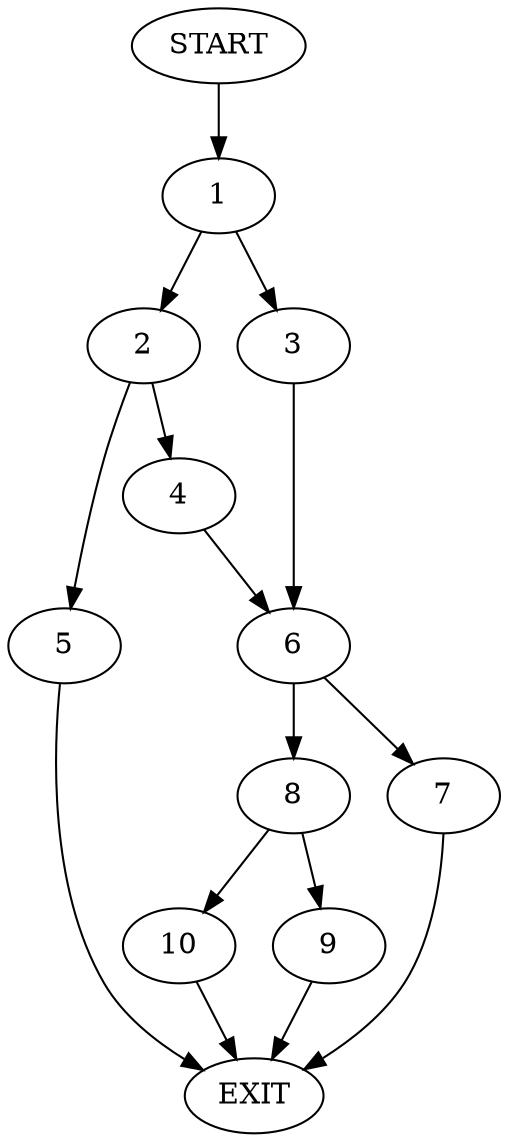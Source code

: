 digraph {
0 [label="START"]
11 [label="EXIT"]
0 -> 1
1 -> 2
1 -> 3
2 -> 4
2 -> 5
3 -> 6
5 -> 11
4 -> 6
6 -> 7
6 -> 8
8 -> 9
8 -> 10
7 -> 11
10 -> 11
9 -> 11
}
